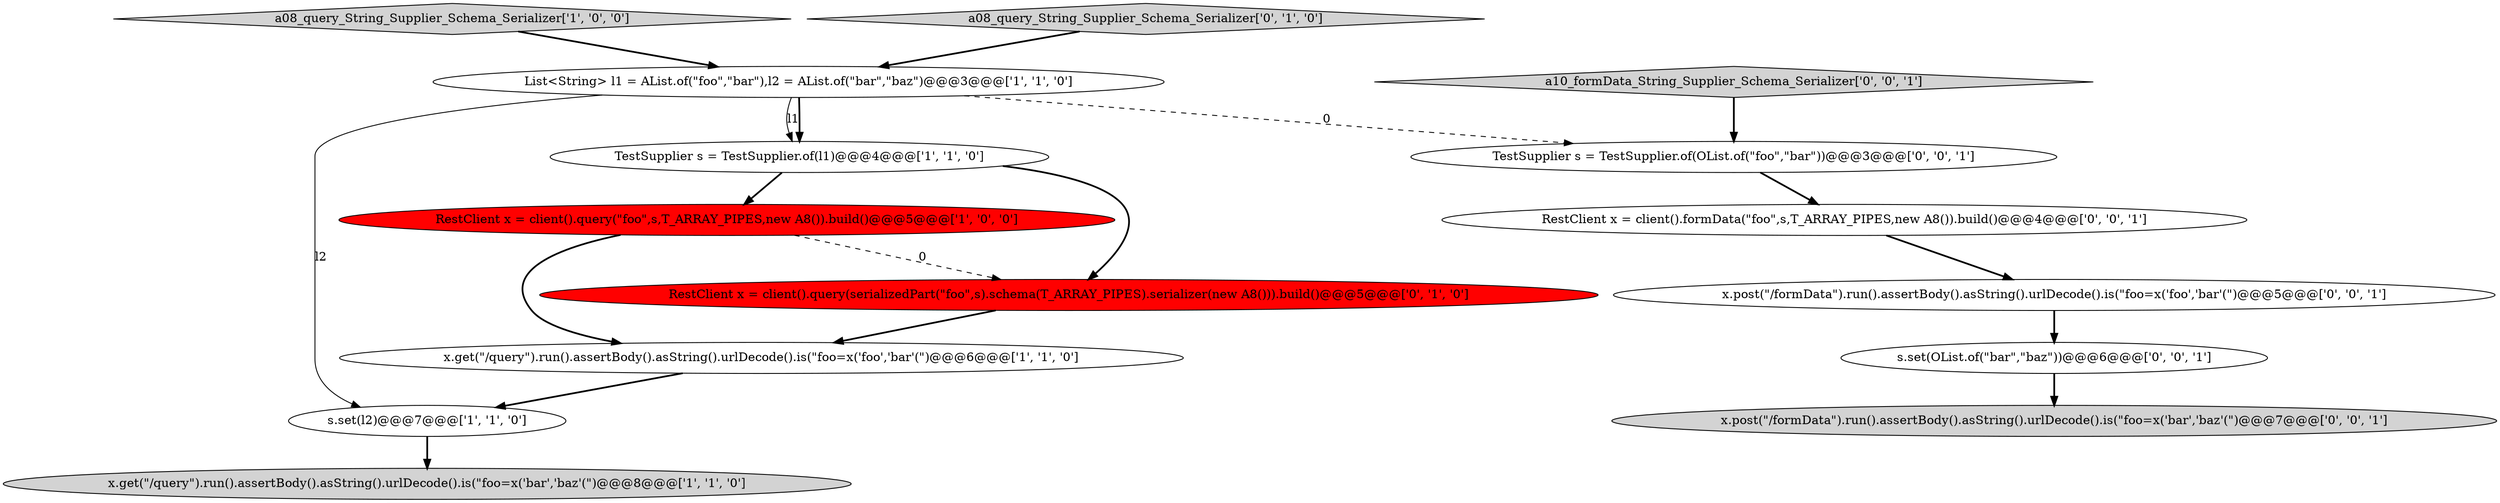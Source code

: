 digraph {
11 [style = filled, label = "TestSupplier s = TestSupplier.of(OList.of(\"foo\",\"bar\"))@@@3@@@['0', '0', '1']", fillcolor = white, shape = ellipse image = "AAA0AAABBB3BBB"];
2 [style = filled, label = "a08_query_String_Supplier_Schema_Serializer['1', '0', '0']", fillcolor = lightgray, shape = diamond image = "AAA0AAABBB1BBB"];
0 [style = filled, label = "List<String> l1 = AList.of(\"foo\",\"bar\"),l2 = AList.of(\"bar\",\"baz\")@@@3@@@['1', '1', '0']", fillcolor = white, shape = ellipse image = "AAA0AAABBB1BBB"];
7 [style = filled, label = "a08_query_String_Supplier_Schema_Serializer['0', '1', '0']", fillcolor = lightgray, shape = diamond image = "AAA0AAABBB2BBB"];
14 [style = filled, label = "a10_formData_String_Supplier_Schema_Serializer['0', '0', '1']", fillcolor = lightgray, shape = diamond image = "AAA0AAABBB3BBB"];
1 [style = filled, label = "x.get(\"/query\").run().assertBody().asString().urlDecode().is(\"foo=x('bar','baz'(\")@@@8@@@['1', '1', '0']", fillcolor = lightgray, shape = ellipse image = "AAA0AAABBB1BBB"];
8 [style = filled, label = "RestClient x = client().query(serializedPart(\"foo\",s).schema(T_ARRAY_PIPES).serializer(new A8())).build()@@@5@@@['0', '1', '0']", fillcolor = red, shape = ellipse image = "AAA1AAABBB2BBB"];
4 [style = filled, label = "RestClient x = client().query(\"foo\",s,T_ARRAY_PIPES,new A8()).build()@@@5@@@['1', '0', '0']", fillcolor = red, shape = ellipse image = "AAA1AAABBB1BBB"];
9 [style = filled, label = "RestClient x = client().formData(\"foo\",s,T_ARRAY_PIPES,new A8()).build()@@@4@@@['0', '0', '1']", fillcolor = white, shape = ellipse image = "AAA0AAABBB3BBB"];
13 [style = filled, label = "s.set(OList.of(\"bar\",\"baz\"))@@@6@@@['0', '0', '1']", fillcolor = white, shape = ellipse image = "AAA0AAABBB3BBB"];
6 [style = filled, label = "s.set(l2)@@@7@@@['1', '1', '0']", fillcolor = white, shape = ellipse image = "AAA0AAABBB1BBB"];
5 [style = filled, label = "TestSupplier s = TestSupplier.of(l1)@@@4@@@['1', '1', '0']", fillcolor = white, shape = ellipse image = "AAA0AAABBB1BBB"];
10 [style = filled, label = "x.post(\"/formData\").run().assertBody().asString().urlDecode().is(\"foo=x('foo','bar'(\")@@@5@@@['0', '0', '1']", fillcolor = white, shape = ellipse image = "AAA0AAABBB3BBB"];
3 [style = filled, label = "x.get(\"/query\").run().assertBody().asString().urlDecode().is(\"foo=x('foo','bar'(\")@@@6@@@['1', '1', '0']", fillcolor = white, shape = ellipse image = "AAA0AAABBB1BBB"];
12 [style = filled, label = "x.post(\"/formData\").run().assertBody().asString().urlDecode().is(\"foo=x('bar','baz'(\")@@@7@@@['0', '0', '1']", fillcolor = lightgray, shape = ellipse image = "AAA0AAABBB3BBB"];
6->1 [style = bold, label=""];
0->5 [style = solid, label="l1"];
4->3 [style = bold, label=""];
0->6 [style = solid, label="l2"];
3->6 [style = bold, label=""];
2->0 [style = bold, label=""];
5->8 [style = bold, label=""];
7->0 [style = bold, label=""];
13->12 [style = bold, label=""];
4->8 [style = dashed, label="0"];
9->10 [style = bold, label=""];
0->11 [style = dashed, label="0"];
10->13 [style = bold, label=""];
11->9 [style = bold, label=""];
14->11 [style = bold, label=""];
5->4 [style = bold, label=""];
0->5 [style = bold, label=""];
8->3 [style = bold, label=""];
}

